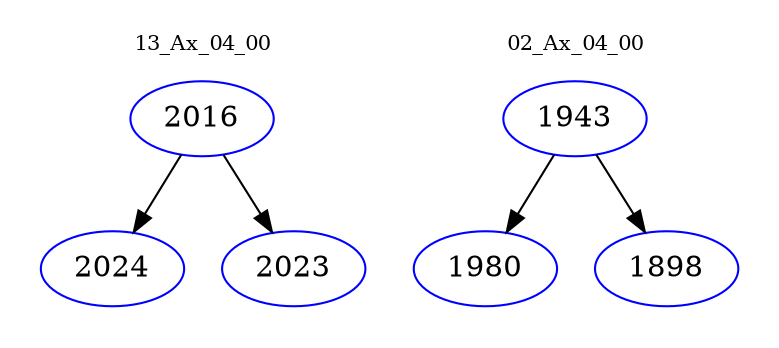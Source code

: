 digraph{
subgraph cluster_0 {
color = white
label = "13_Ax_04_00";
fontsize=10;
T0_2016 [label="2016", color="blue"]
T0_2016 -> T0_2024 [color="black"]
T0_2024 [label="2024", color="blue"]
T0_2016 -> T0_2023 [color="black"]
T0_2023 [label="2023", color="blue"]
}
subgraph cluster_1 {
color = white
label = "02_Ax_04_00";
fontsize=10;
T1_1943 [label="1943", color="blue"]
T1_1943 -> T1_1980 [color="black"]
T1_1980 [label="1980", color="blue"]
T1_1943 -> T1_1898 [color="black"]
T1_1898 [label="1898", color="blue"]
}
}
